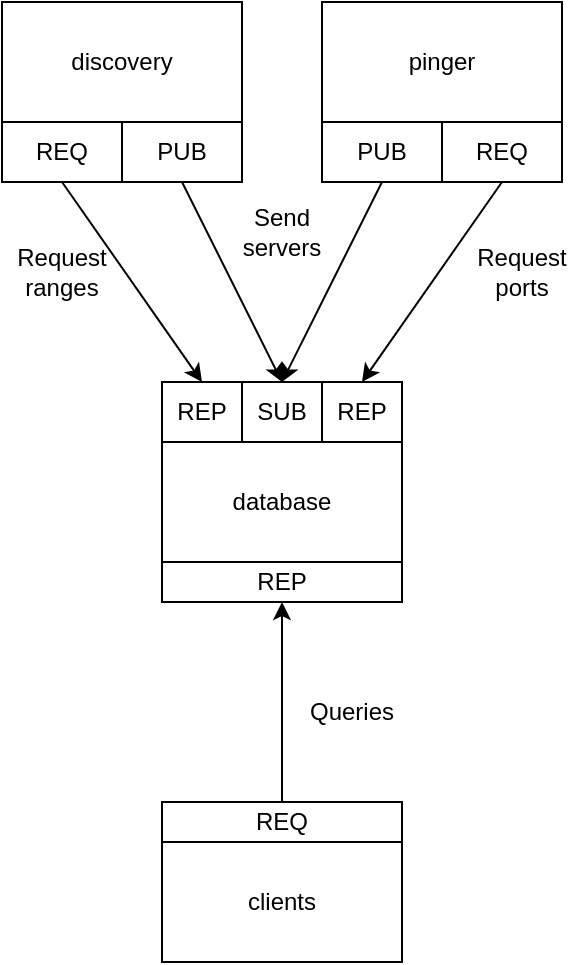 <mxfile version="24.8.0">
  <diagram name="Page-1" id="c4DApv6QPfKF6LssM-Pw">
    <mxGraphModel dx="1232" dy="1077" grid="1" gridSize="10" guides="1" tooltips="1" connect="1" arrows="1" fold="1" page="1" pageScale="1" pageWidth="850" pageHeight="1100" math="0" shadow="0">
      <root>
        <mxCell id="0" />
        <mxCell id="1" parent="0" />
        <mxCell id="XI-Orw11UQHQ3yM6RKl6-1" value="database" style="rounded=0;whiteSpace=wrap;html=1;" vertex="1" parent="1">
          <mxGeometry x="360" y="530" width="120" height="60" as="geometry" />
        </mxCell>
        <mxCell id="XI-Orw11UQHQ3yM6RKl6-2" value="discovery" style="rounded=0;whiteSpace=wrap;html=1;" vertex="1" parent="1">
          <mxGeometry x="280" y="310" width="120" height="60" as="geometry" />
        </mxCell>
        <mxCell id="XI-Orw11UQHQ3yM6RKl6-3" value="REQ" style="rounded=0;whiteSpace=wrap;html=1;" vertex="1" parent="1">
          <mxGeometry x="280" y="370" width="60" height="30" as="geometry" />
        </mxCell>
        <mxCell id="XI-Orw11UQHQ3yM6RKl6-4" value="PUB" style="rounded=0;whiteSpace=wrap;html=1;" vertex="1" parent="1">
          <mxGeometry x="340" y="370" width="60" height="30" as="geometry" />
        </mxCell>
        <mxCell id="XI-Orw11UQHQ3yM6RKl6-5" value="SUB" style="rounded=0;whiteSpace=wrap;html=1;" vertex="1" parent="1">
          <mxGeometry x="400" y="500" width="40" height="30" as="geometry" />
        </mxCell>
        <mxCell id="XI-Orw11UQHQ3yM6RKl6-7" value="REP" style="rounded=0;whiteSpace=wrap;html=1;" vertex="1" parent="1">
          <mxGeometry x="360" y="500" width="40" height="30" as="geometry" />
        </mxCell>
        <mxCell id="XI-Orw11UQHQ3yM6RKl6-8" value="REP" style="rounded=0;whiteSpace=wrap;html=1;" vertex="1" parent="1">
          <mxGeometry x="440" y="500" width="40" height="30" as="geometry" />
        </mxCell>
        <mxCell id="XI-Orw11UQHQ3yM6RKl6-9" value="pinger" style="rounded=0;whiteSpace=wrap;html=1;" vertex="1" parent="1">
          <mxGeometry x="440" y="310" width="120" height="60" as="geometry" />
        </mxCell>
        <mxCell id="XI-Orw11UQHQ3yM6RKl6-11" value="REQ" style="rounded=0;whiteSpace=wrap;html=1;" vertex="1" parent="1">
          <mxGeometry x="500" y="370" width="60" height="30" as="geometry" />
        </mxCell>
        <mxCell id="XI-Orw11UQHQ3yM6RKl6-12" value="PUB" style="rounded=0;whiteSpace=wrap;html=1;" vertex="1" parent="1">
          <mxGeometry x="440" y="370" width="60" height="30" as="geometry" />
        </mxCell>
        <mxCell id="XI-Orw11UQHQ3yM6RKl6-14" value="" style="endArrow=classic;html=1;rounded=0;exitX=0.5;exitY=1;exitDx=0;exitDy=0;entryX=0.5;entryY=0;entryDx=0;entryDy=0;" edge="1" parent="1" source="XI-Orw11UQHQ3yM6RKl6-3" target="XI-Orw11UQHQ3yM6RKl6-7">
          <mxGeometry width="50" height="50" relative="1" as="geometry">
            <mxPoint x="400" y="580" as="sourcePoint" />
            <mxPoint x="450" y="530" as="targetPoint" />
          </mxGeometry>
        </mxCell>
        <mxCell id="XI-Orw11UQHQ3yM6RKl6-15" value="" style="endArrow=classic;html=1;rounded=0;entryX=0.5;entryY=0;entryDx=0;entryDy=0;exitX=0.5;exitY=1;exitDx=0;exitDy=0;" edge="1" parent="1" source="XI-Orw11UQHQ3yM6RKl6-4" target="XI-Orw11UQHQ3yM6RKl6-5">
          <mxGeometry width="50" height="50" relative="1" as="geometry">
            <mxPoint x="400" y="580" as="sourcePoint" />
            <mxPoint x="450" y="530" as="targetPoint" />
          </mxGeometry>
        </mxCell>
        <mxCell id="XI-Orw11UQHQ3yM6RKl6-16" value="" style="endArrow=classic;html=1;rounded=0;exitX=0.5;exitY=1;exitDx=0;exitDy=0;entryX=0.5;entryY=0;entryDx=0;entryDy=0;" edge="1" parent="1" source="XI-Orw11UQHQ3yM6RKl6-12" target="XI-Orw11UQHQ3yM6RKl6-5">
          <mxGeometry width="50" height="50" relative="1" as="geometry">
            <mxPoint x="400" y="580" as="sourcePoint" />
            <mxPoint x="450" y="530" as="targetPoint" />
          </mxGeometry>
        </mxCell>
        <mxCell id="XI-Orw11UQHQ3yM6RKl6-17" value="" style="endArrow=classic;html=1;rounded=0;entryX=0.5;entryY=0;entryDx=0;entryDy=0;exitX=0.5;exitY=1;exitDx=0;exitDy=0;" edge="1" parent="1" source="XI-Orw11UQHQ3yM6RKl6-11" target="XI-Orw11UQHQ3yM6RKl6-8">
          <mxGeometry width="50" height="50" relative="1" as="geometry">
            <mxPoint x="400" y="580" as="sourcePoint" />
            <mxPoint x="450" y="530" as="targetPoint" />
          </mxGeometry>
        </mxCell>
        <mxCell id="XI-Orw11UQHQ3yM6RKl6-18" value="Send servers" style="text;html=1;align=center;verticalAlign=middle;whiteSpace=wrap;rounded=0;" vertex="1" parent="1">
          <mxGeometry x="390" y="410" width="60" height="30" as="geometry" />
        </mxCell>
        <mxCell id="XI-Orw11UQHQ3yM6RKl6-19" value="Request ranges" style="text;html=1;align=center;verticalAlign=middle;whiteSpace=wrap;rounded=0;" vertex="1" parent="1">
          <mxGeometry x="280" y="430" width="60" height="30" as="geometry" />
        </mxCell>
        <mxCell id="XI-Orw11UQHQ3yM6RKl6-20" value="Request ports" style="text;html=1;align=center;verticalAlign=middle;whiteSpace=wrap;rounded=0;" vertex="1" parent="1">
          <mxGeometry x="510" y="430" width="60" height="30" as="geometry" />
        </mxCell>
        <mxCell id="XI-Orw11UQHQ3yM6RKl6-21" value="REP" style="rounded=0;whiteSpace=wrap;html=1;" vertex="1" parent="1">
          <mxGeometry x="360" y="590" width="120" height="20" as="geometry" />
        </mxCell>
        <mxCell id="XI-Orw11UQHQ3yM6RKl6-22" value="clients" style="rounded=0;whiteSpace=wrap;html=1;" vertex="1" parent="1">
          <mxGeometry x="360" y="730" width="120" height="60" as="geometry" />
        </mxCell>
        <mxCell id="XI-Orw11UQHQ3yM6RKl6-23" value="REQ" style="rounded=0;whiteSpace=wrap;html=1;" vertex="1" parent="1">
          <mxGeometry x="360" y="710" width="120" height="20" as="geometry" />
        </mxCell>
        <mxCell id="XI-Orw11UQHQ3yM6RKl6-24" value="" style="endArrow=classic;html=1;rounded=0;exitX=0.5;exitY=0;exitDx=0;exitDy=0;entryX=0.5;entryY=1;entryDx=0;entryDy=0;" edge="1" parent="1" source="XI-Orw11UQHQ3yM6RKl6-23" target="XI-Orw11UQHQ3yM6RKl6-21">
          <mxGeometry width="50" height="50" relative="1" as="geometry">
            <mxPoint x="400" y="560" as="sourcePoint" />
            <mxPoint x="420" y="630" as="targetPoint" />
          </mxGeometry>
        </mxCell>
        <mxCell id="XI-Orw11UQHQ3yM6RKl6-25" value="Queries" style="text;html=1;align=center;verticalAlign=middle;whiteSpace=wrap;rounded=0;" vertex="1" parent="1">
          <mxGeometry x="425" y="650" width="60" height="30" as="geometry" />
        </mxCell>
      </root>
    </mxGraphModel>
  </diagram>
</mxfile>
